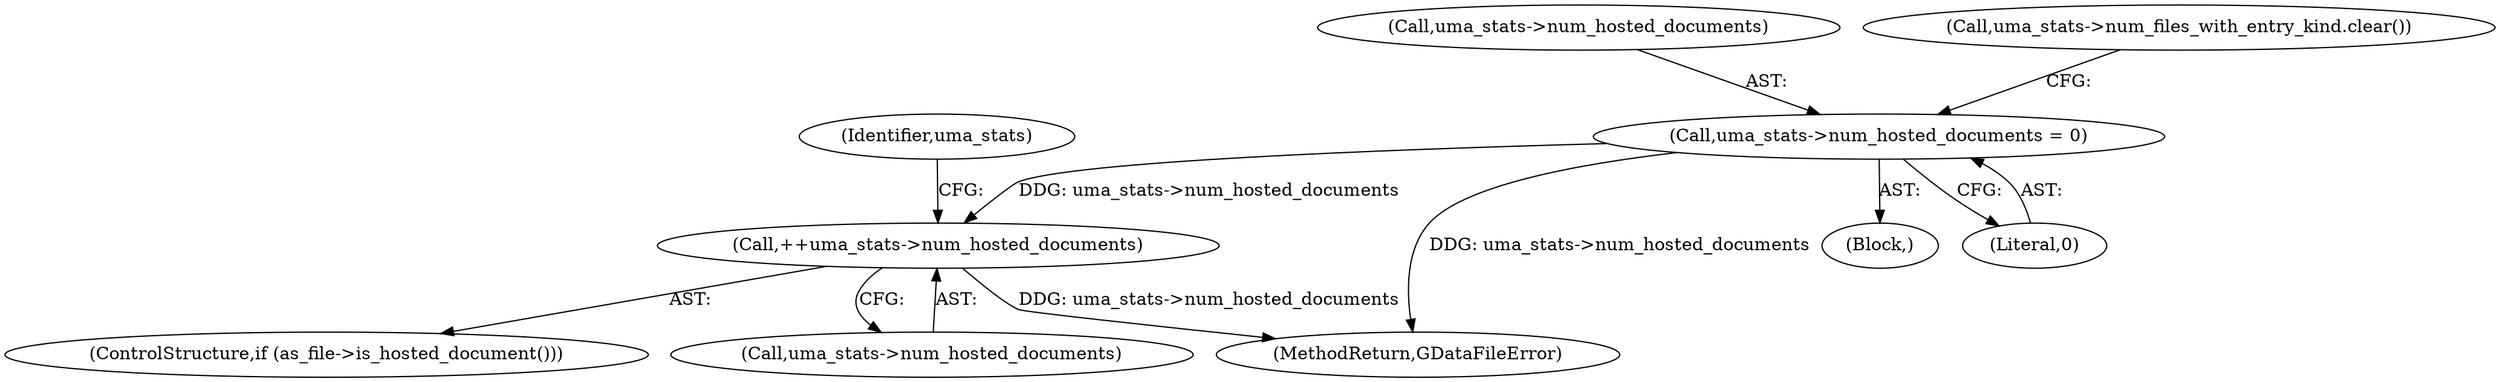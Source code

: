 digraph "0_Chrome_dd3b6fe574edad231c01c78e4647a74c38dc4178_16@pointer" {
"1000199" [label="(Call,++uma_stats->num_hosted_documents)"];
"1000120" [label="(Call,uma_stats->num_hosted_documents = 0)"];
"1000197" [label="(ControlStructure,if (as_file->is_hosted_document()))"];
"1000200" [label="(Call,uma_stats->num_hosted_documents)"];
"1000121" [label="(Call,uma_stats->num_hosted_documents)"];
"1000199" [label="(Call,++uma_stats->num_hosted_documents)"];
"1000120" [label="(Call,uma_stats->num_hosted_documents = 0)"];
"1000105" [label="(Block,)"];
"1000244" [label="(MethodReturn,GDataFileError)"];
"1000125" [label="(Call,uma_stats->num_files_with_entry_kind.clear())"];
"1000211" [label="(Identifier,uma_stats)"];
"1000124" [label="(Literal,0)"];
"1000199" -> "1000197"  [label="AST: "];
"1000199" -> "1000200"  [label="CFG: "];
"1000200" -> "1000199"  [label="AST: "];
"1000211" -> "1000199"  [label="CFG: "];
"1000199" -> "1000244"  [label="DDG: uma_stats->num_hosted_documents"];
"1000120" -> "1000199"  [label="DDG: uma_stats->num_hosted_documents"];
"1000120" -> "1000105"  [label="AST: "];
"1000120" -> "1000124"  [label="CFG: "];
"1000121" -> "1000120"  [label="AST: "];
"1000124" -> "1000120"  [label="AST: "];
"1000125" -> "1000120"  [label="CFG: "];
"1000120" -> "1000244"  [label="DDG: uma_stats->num_hosted_documents"];
}
